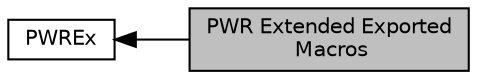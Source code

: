 digraph "PWR Extended Exported Macros"
{
  edge [fontname="Helvetica",fontsize="10",labelfontname="Helvetica",labelfontsize="10"];
  node [fontname="Helvetica",fontsize="10",shape=box];
  rankdir=LR;
  Node1 [label="PWR Extended Exported\l Macros",height=0.2,width=0.4,color="black", fillcolor="grey75", style="filled", fontcolor="black",tooltip=" "];
  Node2 [label="PWREx",height=0.2,width=0.4,color="black", fillcolor="white", style="filled",URL="$group___p_w_r_ex.html",tooltip="PWR Extended HAL module driver."];
  Node2->Node1 [shape=plaintext, dir="back", style="solid"];
}
